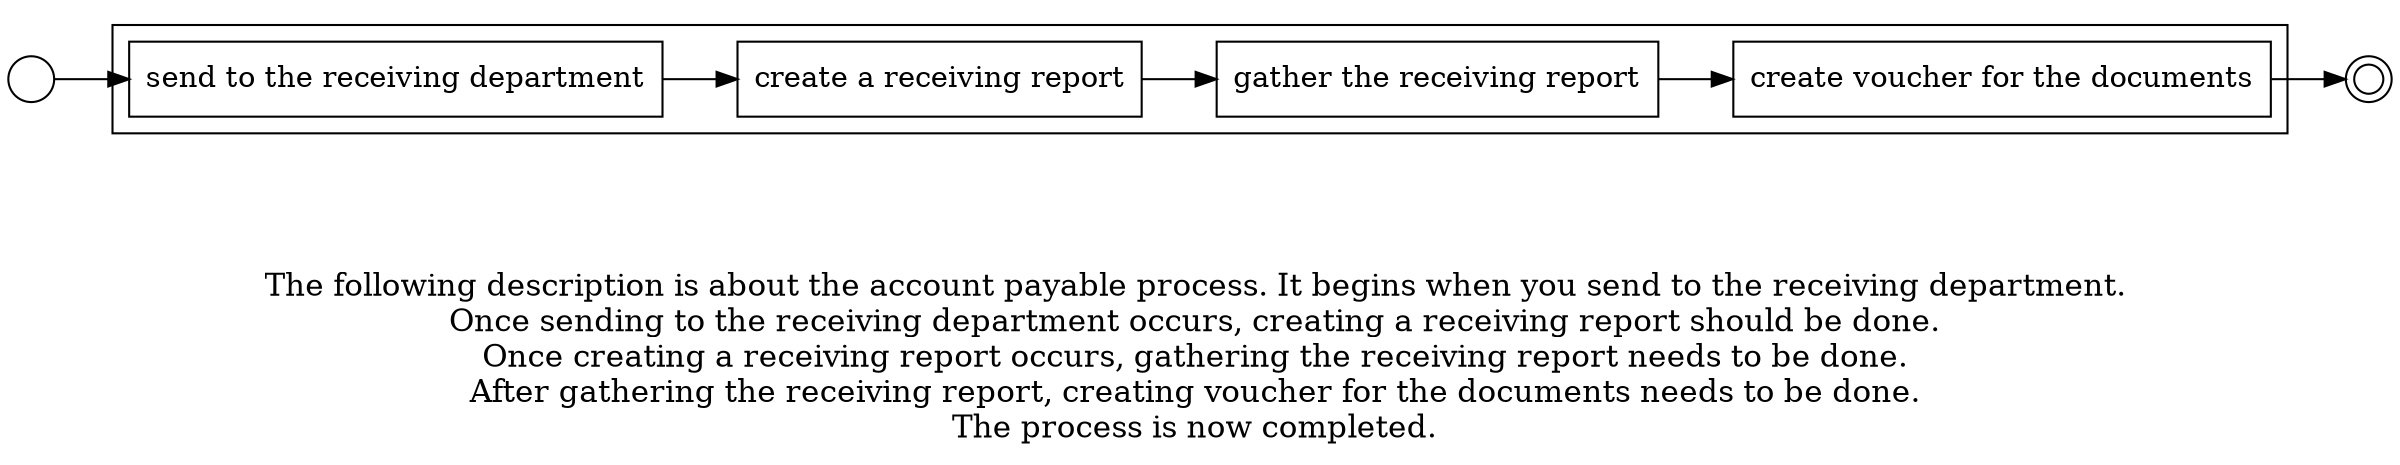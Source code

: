 digraph account_payable_process_89 {
	graph [rankdir=LR]
	START_NODE [label="" shape=circle width=0.3]
	subgraph CLUSTER_0 {
		"send to the receiving department" [shape=box]
		"create a receiving report" [shape=box]
		"send to the receiving department" -> "create a receiving report"
		"gather the receiving report" [shape=box]
		"create a receiving report" -> "gather the receiving report"
		"create voucher for the documents" [shape=box]
		"gather the receiving report" -> "create voucher for the documents"
	}
	START_NODE -> "send to the receiving department"
	END_NODE [label="" shape=doublecircle width=0.2]
	"create voucher for the documents" -> END_NODE
	fontsize=15 label="\n\n
The following description is about the account payable process. It begins when you send to the receiving department. 
Once sending to the receiving department occurs, creating a receiving report should be done. 
Once creating a receiving report occurs, gathering the receiving report needs to be done. 
After gathering the receiving report, creating voucher for the documents needs to be done. 
The process is now completed. 
"
}
